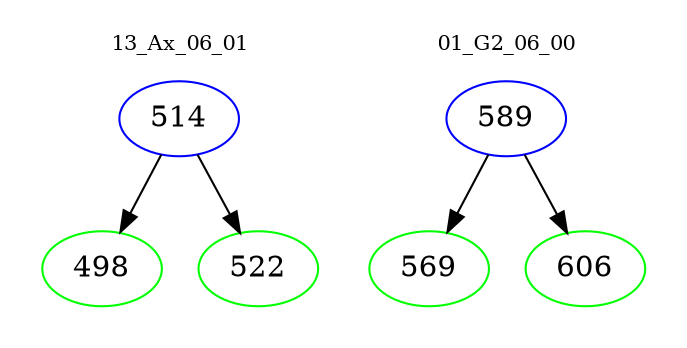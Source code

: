 digraph{
subgraph cluster_0 {
color = white
label = "13_Ax_06_01";
fontsize=10;
T0_514 [label="514", color="blue"]
T0_514 -> T0_498 [color="black"]
T0_498 [label="498", color="green"]
T0_514 -> T0_522 [color="black"]
T0_522 [label="522", color="green"]
}
subgraph cluster_1 {
color = white
label = "01_G2_06_00";
fontsize=10;
T1_589 [label="589", color="blue"]
T1_589 -> T1_569 [color="black"]
T1_569 [label="569", color="green"]
T1_589 -> T1_606 [color="black"]
T1_606 [label="606", color="green"]
}
}
